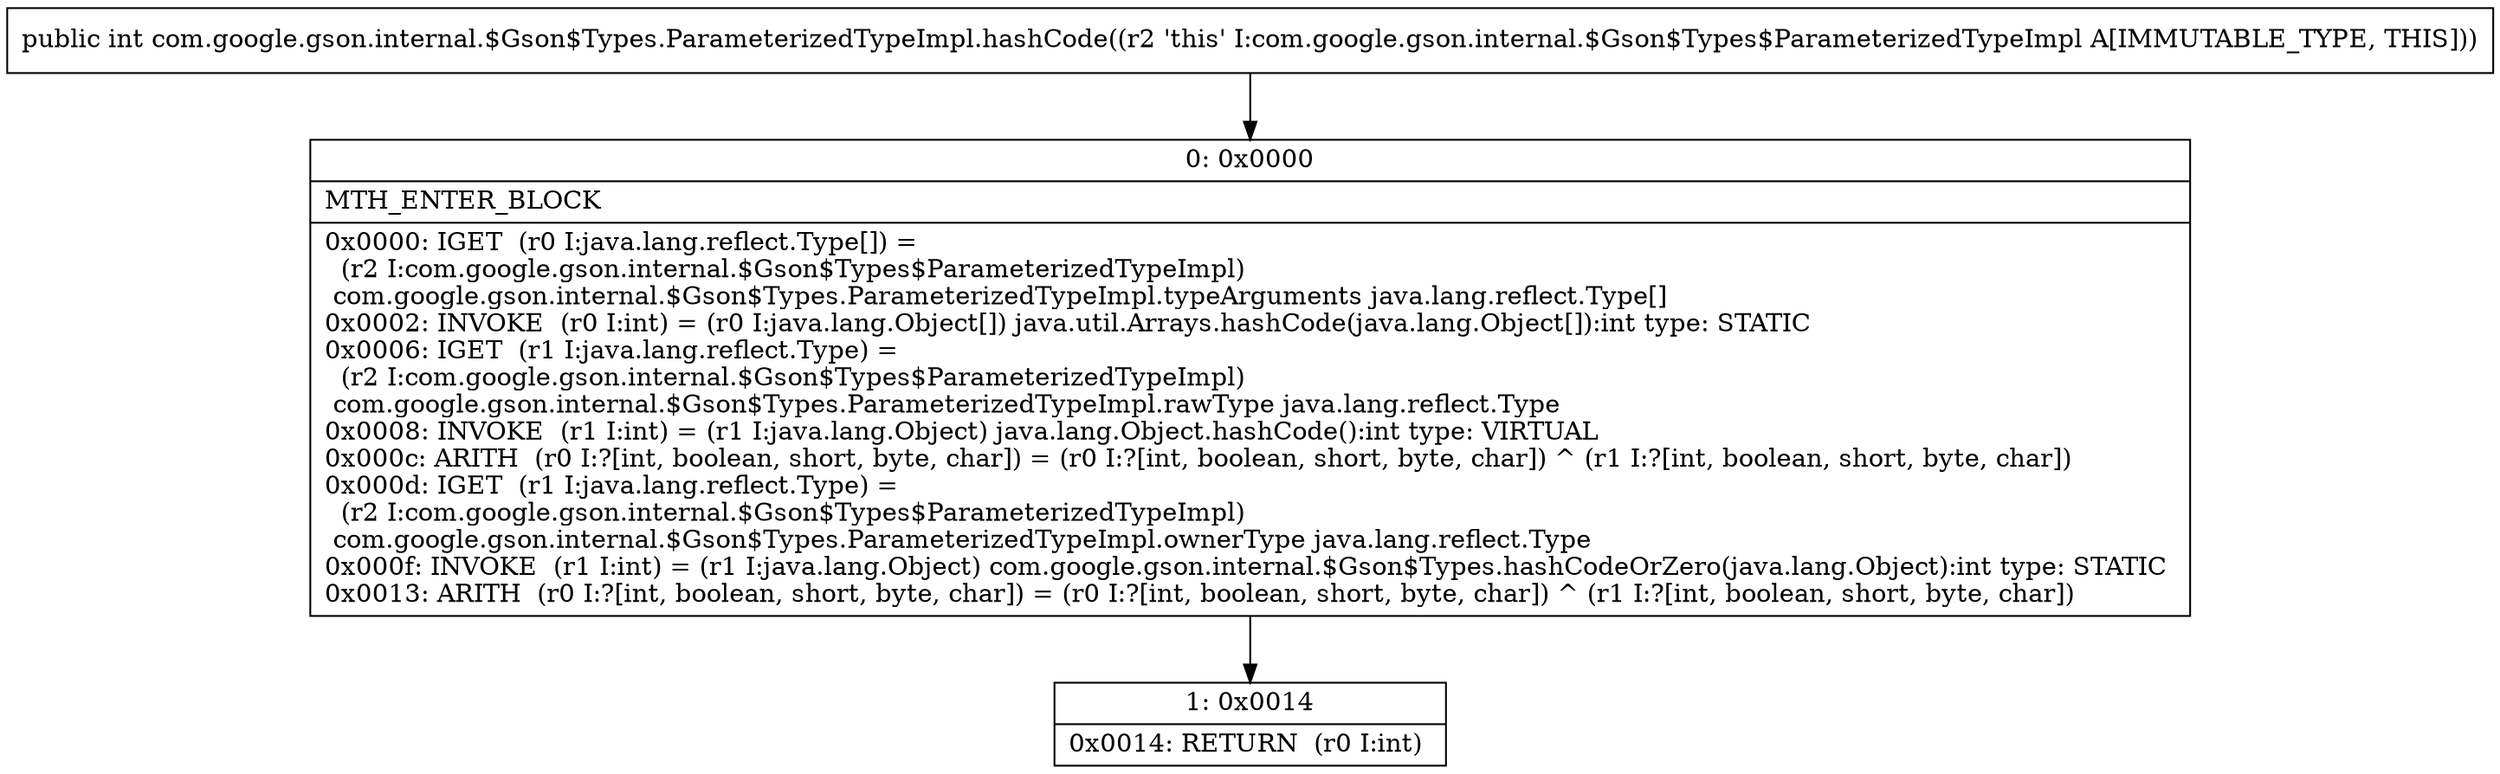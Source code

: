 digraph "CFG forcom.google.gson.internal.$Gson$Types.ParameterizedTypeImpl.hashCode()I" {
Node_0 [shape=record,label="{0\:\ 0x0000|MTH_ENTER_BLOCK\l|0x0000: IGET  (r0 I:java.lang.reflect.Type[]) = \l  (r2 I:com.google.gson.internal.$Gson$Types$ParameterizedTypeImpl)\l com.google.gson.internal.$Gson$Types.ParameterizedTypeImpl.typeArguments java.lang.reflect.Type[] \l0x0002: INVOKE  (r0 I:int) = (r0 I:java.lang.Object[]) java.util.Arrays.hashCode(java.lang.Object[]):int type: STATIC \l0x0006: IGET  (r1 I:java.lang.reflect.Type) = \l  (r2 I:com.google.gson.internal.$Gson$Types$ParameterizedTypeImpl)\l com.google.gson.internal.$Gson$Types.ParameterizedTypeImpl.rawType java.lang.reflect.Type \l0x0008: INVOKE  (r1 I:int) = (r1 I:java.lang.Object) java.lang.Object.hashCode():int type: VIRTUAL \l0x000c: ARITH  (r0 I:?[int, boolean, short, byte, char]) = (r0 I:?[int, boolean, short, byte, char]) ^ (r1 I:?[int, boolean, short, byte, char]) \l0x000d: IGET  (r1 I:java.lang.reflect.Type) = \l  (r2 I:com.google.gson.internal.$Gson$Types$ParameterizedTypeImpl)\l com.google.gson.internal.$Gson$Types.ParameterizedTypeImpl.ownerType java.lang.reflect.Type \l0x000f: INVOKE  (r1 I:int) = (r1 I:java.lang.Object) com.google.gson.internal.$Gson$Types.hashCodeOrZero(java.lang.Object):int type: STATIC \l0x0013: ARITH  (r0 I:?[int, boolean, short, byte, char]) = (r0 I:?[int, boolean, short, byte, char]) ^ (r1 I:?[int, boolean, short, byte, char]) \l}"];
Node_1 [shape=record,label="{1\:\ 0x0014|0x0014: RETURN  (r0 I:int) \l}"];
MethodNode[shape=record,label="{public int com.google.gson.internal.$Gson$Types.ParameterizedTypeImpl.hashCode((r2 'this' I:com.google.gson.internal.$Gson$Types$ParameterizedTypeImpl A[IMMUTABLE_TYPE, THIS])) }"];
MethodNode -> Node_0;
Node_0 -> Node_1;
}

